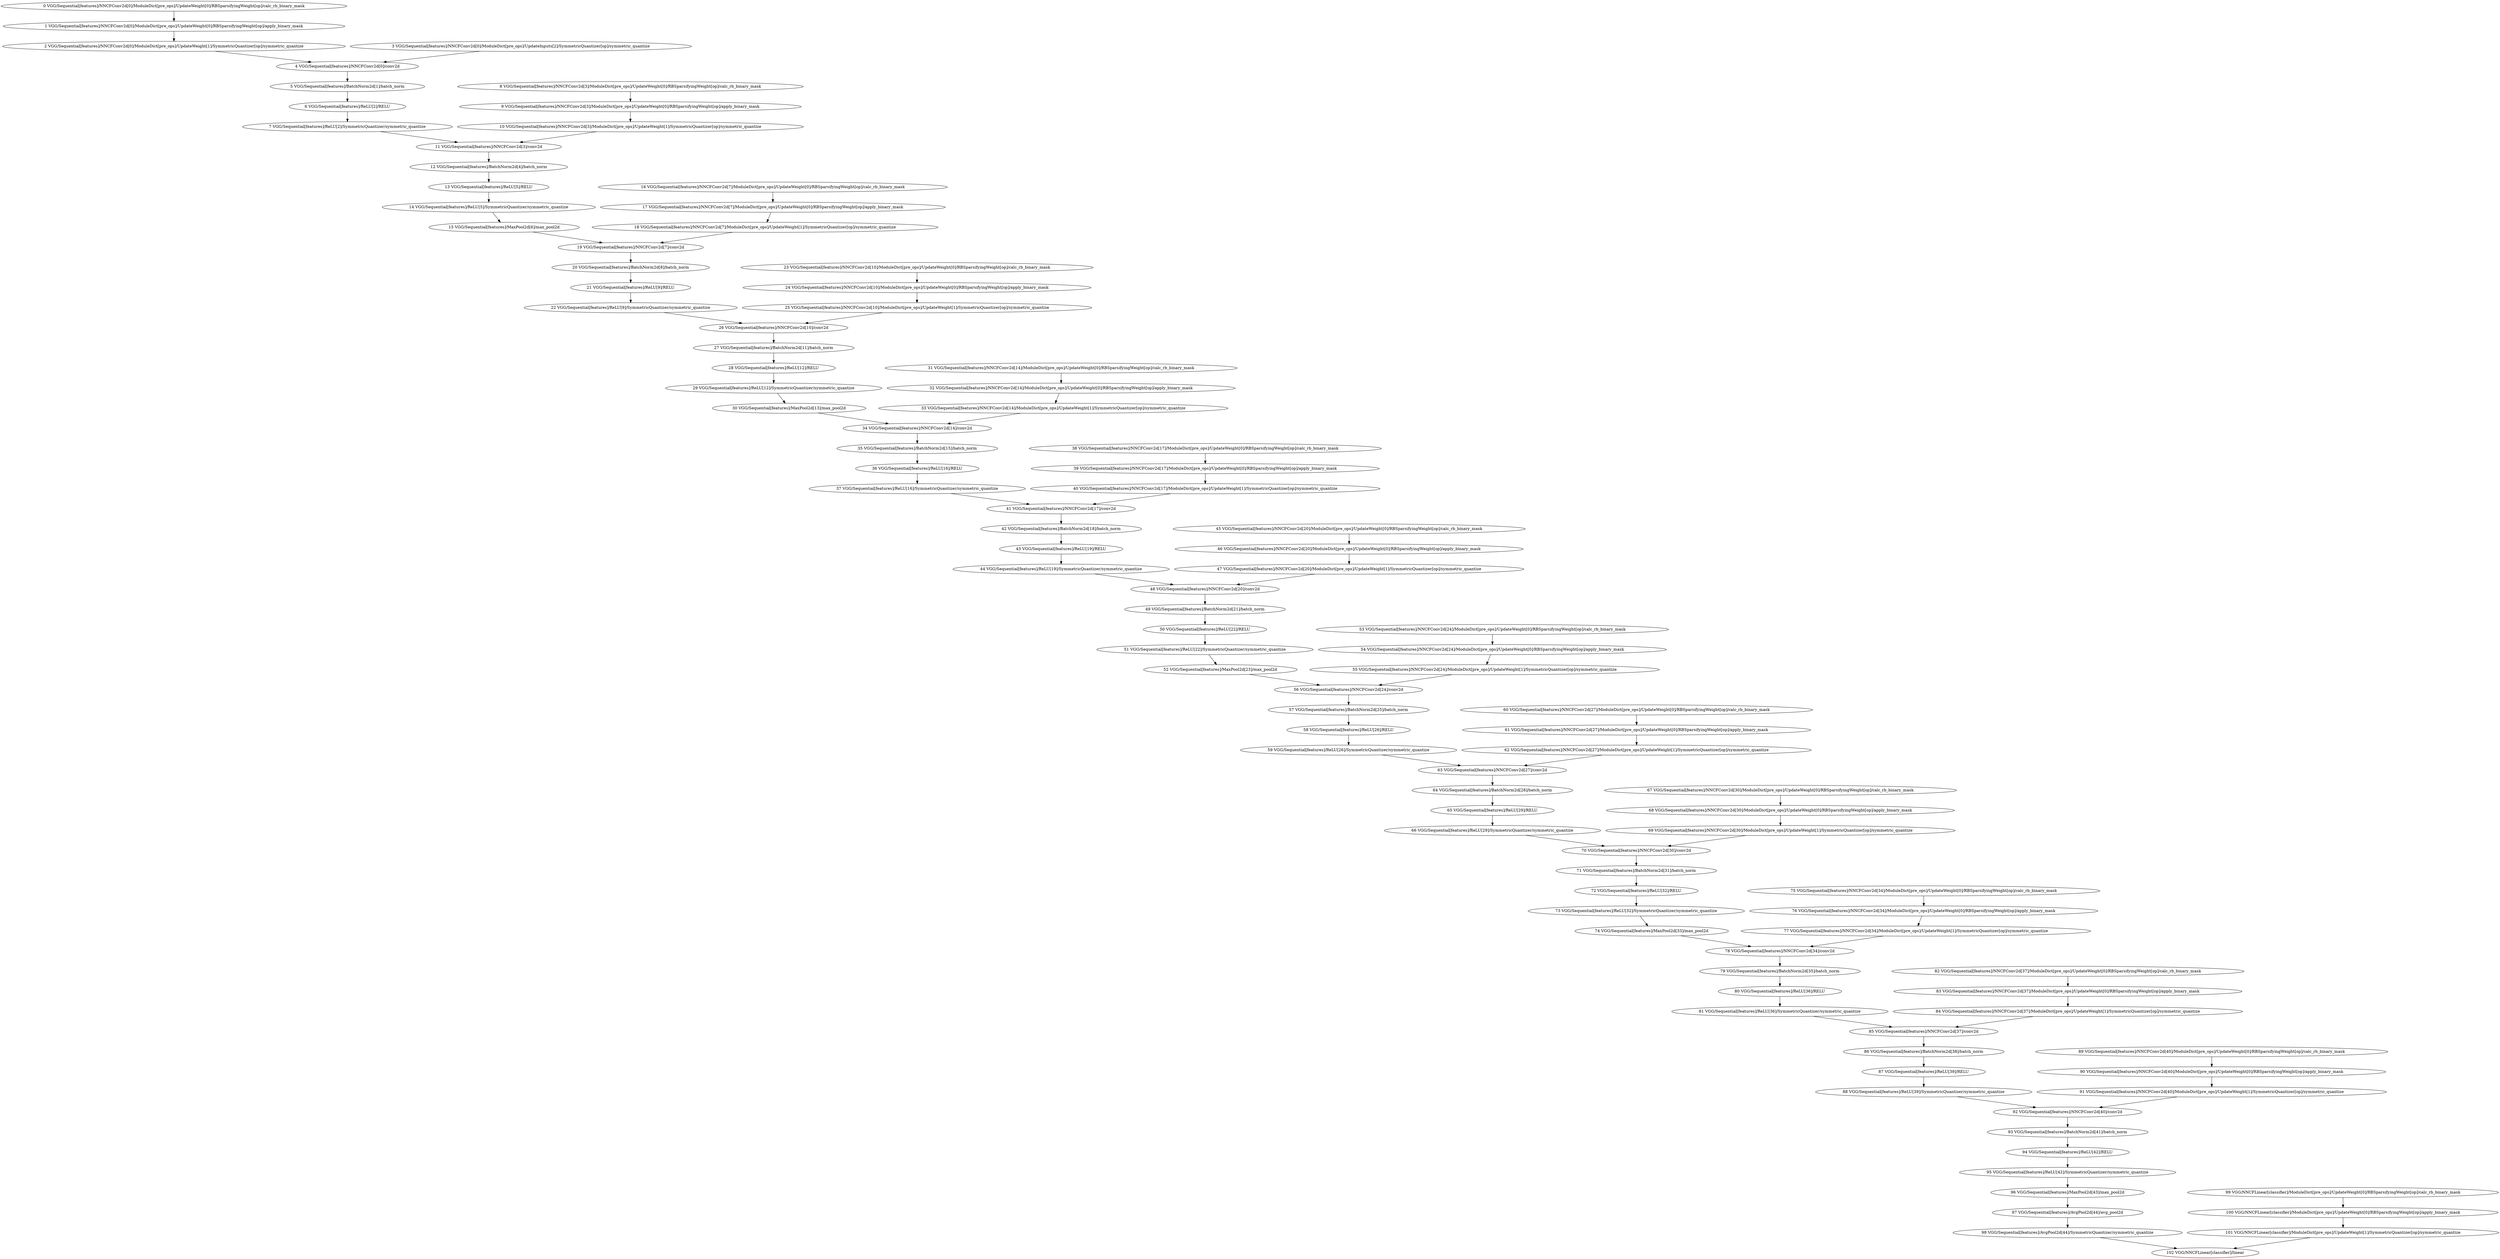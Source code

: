 strict digraph  {
"0 VGG/Sequential[features]/NNCFConv2d[0]/ModuleDict[pre_ops]/UpdateWeight[0]/RBSparsifyingWeight[op]/calc_rb_binary_mask" [id=0, scope="VGG/Sequential[features]/NNCFConv2d[0]/ModuleDict[pre_ops]/UpdateWeight[0]/RBSparsifyingWeight[op]", type=calc_rb_binary_mask];
"1 VGG/Sequential[features]/NNCFConv2d[0]/ModuleDict[pre_ops]/UpdateWeight[0]/RBSparsifyingWeight[op]/apply_binary_mask" [id=1, scope="VGG/Sequential[features]/NNCFConv2d[0]/ModuleDict[pre_ops]/UpdateWeight[0]/RBSparsifyingWeight[op]", type=apply_binary_mask];
"2 VGG/Sequential[features]/NNCFConv2d[0]/ModuleDict[pre_ops]/UpdateWeight[1]/SymmetricQuantizer[op]/symmetric_quantize" [id=2, scope="VGG/Sequential[features]/NNCFConv2d[0]/ModuleDict[pre_ops]/UpdateWeight[1]/SymmetricQuantizer[op]", type=symmetric_quantize];
"3 VGG/Sequential[features]/NNCFConv2d[0]/ModuleDict[pre_ops]/UpdateInputs[2]/SymmetricQuantizer[op]/symmetric_quantize" [id=3, scope="VGG/Sequential[features]/NNCFConv2d[0]/ModuleDict[pre_ops]/UpdateInputs[2]/SymmetricQuantizer[op]", type=symmetric_quantize];
"4 VGG/Sequential[features]/NNCFConv2d[0]/conv2d" [id=4, scope="VGG/Sequential[features]/NNCFConv2d[0]", type=conv2d];
"5 VGG/Sequential[features]/BatchNorm2d[1]/batch_norm" [id=5, scope="VGG/Sequential[features]/BatchNorm2d[1]", type=batch_norm];
"6 VGG/Sequential[features]/ReLU[2]/RELU" [id=6, scope="VGG/Sequential[features]/ReLU[2]", type=RELU];
"7 VGG/Sequential[features]/ReLU[2]/SymmetricQuantizer/symmetric_quantize" [id=7, scope="VGG/Sequential[features]/ReLU[2]/SymmetricQuantizer", type=symmetric_quantize];
"8 VGG/Sequential[features]/NNCFConv2d[3]/ModuleDict[pre_ops]/UpdateWeight[0]/RBSparsifyingWeight[op]/calc_rb_binary_mask" [id=8, scope="VGG/Sequential[features]/NNCFConv2d[3]/ModuleDict[pre_ops]/UpdateWeight[0]/RBSparsifyingWeight[op]", type=calc_rb_binary_mask];
"9 VGG/Sequential[features]/NNCFConv2d[3]/ModuleDict[pre_ops]/UpdateWeight[0]/RBSparsifyingWeight[op]/apply_binary_mask" [id=9, scope="VGG/Sequential[features]/NNCFConv2d[3]/ModuleDict[pre_ops]/UpdateWeight[0]/RBSparsifyingWeight[op]", type=apply_binary_mask];
"10 VGG/Sequential[features]/NNCFConv2d[3]/ModuleDict[pre_ops]/UpdateWeight[1]/SymmetricQuantizer[op]/symmetric_quantize" [id=10, scope="VGG/Sequential[features]/NNCFConv2d[3]/ModuleDict[pre_ops]/UpdateWeight[1]/SymmetricQuantizer[op]", type=symmetric_quantize];
"11 VGG/Sequential[features]/NNCFConv2d[3]/conv2d" [id=11, scope="VGG/Sequential[features]/NNCFConv2d[3]", type=conv2d];
"12 VGG/Sequential[features]/BatchNorm2d[4]/batch_norm" [id=12, scope="VGG/Sequential[features]/BatchNorm2d[4]", type=batch_norm];
"13 VGG/Sequential[features]/ReLU[5]/RELU" [id=13, scope="VGG/Sequential[features]/ReLU[5]", type=RELU];
"14 VGG/Sequential[features]/ReLU[5]/SymmetricQuantizer/symmetric_quantize" [id=14, scope="VGG/Sequential[features]/ReLU[5]/SymmetricQuantizer", type=symmetric_quantize];
"15 VGG/Sequential[features]/MaxPool2d[6]/max_pool2d" [id=15, scope="VGG/Sequential[features]/MaxPool2d[6]", type=max_pool2d];
"16 VGG/Sequential[features]/NNCFConv2d[7]/ModuleDict[pre_ops]/UpdateWeight[0]/RBSparsifyingWeight[op]/calc_rb_binary_mask" [id=16, scope="VGG/Sequential[features]/NNCFConv2d[7]/ModuleDict[pre_ops]/UpdateWeight[0]/RBSparsifyingWeight[op]", type=calc_rb_binary_mask];
"17 VGG/Sequential[features]/NNCFConv2d[7]/ModuleDict[pre_ops]/UpdateWeight[0]/RBSparsifyingWeight[op]/apply_binary_mask" [id=17, scope="VGG/Sequential[features]/NNCFConv2d[7]/ModuleDict[pre_ops]/UpdateWeight[0]/RBSparsifyingWeight[op]", type=apply_binary_mask];
"18 VGG/Sequential[features]/NNCFConv2d[7]/ModuleDict[pre_ops]/UpdateWeight[1]/SymmetricQuantizer[op]/symmetric_quantize" [id=18, scope="VGG/Sequential[features]/NNCFConv2d[7]/ModuleDict[pre_ops]/UpdateWeight[1]/SymmetricQuantizer[op]", type=symmetric_quantize];
"19 VGG/Sequential[features]/NNCFConv2d[7]/conv2d" [id=19, scope="VGG/Sequential[features]/NNCFConv2d[7]", type=conv2d];
"20 VGG/Sequential[features]/BatchNorm2d[8]/batch_norm" [id=20, scope="VGG/Sequential[features]/BatchNorm2d[8]", type=batch_norm];
"21 VGG/Sequential[features]/ReLU[9]/RELU" [id=21, scope="VGG/Sequential[features]/ReLU[9]", type=RELU];
"22 VGG/Sequential[features]/ReLU[9]/SymmetricQuantizer/symmetric_quantize" [id=22, scope="VGG/Sequential[features]/ReLU[9]/SymmetricQuantizer", type=symmetric_quantize];
"23 VGG/Sequential[features]/NNCFConv2d[10]/ModuleDict[pre_ops]/UpdateWeight[0]/RBSparsifyingWeight[op]/calc_rb_binary_mask" [id=23, scope="VGG/Sequential[features]/NNCFConv2d[10]/ModuleDict[pre_ops]/UpdateWeight[0]/RBSparsifyingWeight[op]", type=calc_rb_binary_mask];
"24 VGG/Sequential[features]/NNCFConv2d[10]/ModuleDict[pre_ops]/UpdateWeight[0]/RBSparsifyingWeight[op]/apply_binary_mask" [id=24, scope="VGG/Sequential[features]/NNCFConv2d[10]/ModuleDict[pre_ops]/UpdateWeight[0]/RBSparsifyingWeight[op]", type=apply_binary_mask];
"25 VGG/Sequential[features]/NNCFConv2d[10]/ModuleDict[pre_ops]/UpdateWeight[1]/SymmetricQuantizer[op]/symmetric_quantize" [id=25, scope="VGG/Sequential[features]/NNCFConv2d[10]/ModuleDict[pre_ops]/UpdateWeight[1]/SymmetricQuantizer[op]", type=symmetric_quantize];
"26 VGG/Sequential[features]/NNCFConv2d[10]/conv2d" [id=26, scope="VGG/Sequential[features]/NNCFConv2d[10]", type=conv2d];
"27 VGG/Sequential[features]/BatchNorm2d[11]/batch_norm" [id=27, scope="VGG/Sequential[features]/BatchNorm2d[11]", type=batch_norm];
"28 VGG/Sequential[features]/ReLU[12]/RELU" [id=28, scope="VGG/Sequential[features]/ReLU[12]", type=RELU];
"29 VGG/Sequential[features]/ReLU[12]/SymmetricQuantizer/symmetric_quantize" [id=29, scope="VGG/Sequential[features]/ReLU[12]/SymmetricQuantizer", type=symmetric_quantize];
"30 VGG/Sequential[features]/MaxPool2d[13]/max_pool2d" [id=30, scope="VGG/Sequential[features]/MaxPool2d[13]", type=max_pool2d];
"31 VGG/Sequential[features]/NNCFConv2d[14]/ModuleDict[pre_ops]/UpdateWeight[0]/RBSparsifyingWeight[op]/calc_rb_binary_mask" [id=31, scope="VGG/Sequential[features]/NNCFConv2d[14]/ModuleDict[pre_ops]/UpdateWeight[0]/RBSparsifyingWeight[op]", type=calc_rb_binary_mask];
"32 VGG/Sequential[features]/NNCFConv2d[14]/ModuleDict[pre_ops]/UpdateWeight[0]/RBSparsifyingWeight[op]/apply_binary_mask" [id=32, scope="VGG/Sequential[features]/NNCFConv2d[14]/ModuleDict[pre_ops]/UpdateWeight[0]/RBSparsifyingWeight[op]", type=apply_binary_mask];
"33 VGG/Sequential[features]/NNCFConv2d[14]/ModuleDict[pre_ops]/UpdateWeight[1]/SymmetricQuantizer[op]/symmetric_quantize" [id=33, scope="VGG/Sequential[features]/NNCFConv2d[14]/ModuleDict[pre_ops]/UpdateWeight[1]/SymmetricQuantizer[op]", type=symmetric_quantize];
"34 VGG/Sequential[features]/NNCFConv2d[14]/conv2d" [id=34, scope="VGG/Sequential[features]/NNCFConv2d[14]", type=conv2d];
"35 VGG/Sequential[features]/BatchNorm2d[15]/batch_norm" [id=35, scope="VGG/Sequential[features]/BatchNorm2d[15]", type=batch_norm];
"36 VGG/Sequential[features]/ReLU[16]/RELU" [id=36, scope="VGG/Sequential[features]/ReLU[16]", type=RELU];
"37 VGG/Sequential[features]/ReLU[16]/SymmetricQuantizer/symmetric_quantize" [id=37, scope="VGG/Sequential[features]/ReLU[16]/SymmetricQuantizer", type=symmetric_quantize];
"38 VGG/Sequential[features]/NNCFConv2d[17]/ModuleDict[pre_ops]/UpdateWeight[0]/RBSparsifyingWeight[op]/calc_rb_binary_mask" [id=38, scope="VGG/Sequential[features]/NNCFConv2d[17]/ModuleDict[pre_ops]/UpdateWeight[0]/RBSparsifyingWeight[op]", type=calc_rb_binary_mask];
"39 VGG/Sequential[features]/NNCFConv2d[17]/ModuleDict[pre_ops]/UpdateWeight[0]/RBSparsifyingWeight[op]/apply_binary_mask" [id=39, scope="VGG/Sequential[features]/NNCFConv2d[17]/ModuleDict[pre_ops]/UpdateWeight[0]/RBSparsifyingWeight[op]", type=apply_binary_mask];
"40 VGG/Sequential[features]/NNCFConv2d[17]/ModuleDict[pre_ops]/UpdateWeight[1]/SymmetricQuantizer[op]/symmetric_quantize" [id=40, scope="VGG/Sequential[features]/NNCFConv2d[17]/ModuleDict[pre_ops]/UpdateWeight[1]/SymmetricQuantizer[op]", type=symmetric_quantize];
"41 VGG/Sequential[features]/NNCFConv2d[17]/conv2d" [id=41, scope="VGG/Sequential[features]/NNCFConv2d[17]", type=conv2d];
"42 VGG/Sequential[features]/BatchNorm2d[18]/batch_norm" [id=42, scope="VGG/Sequential[features]/BatchNorm2d[18]", type=batch_norm];
"43 VGG/Sequential[features]/ReLU[19]/RELU" [id=43, scope="VGG/Sequential[features]/ReLU[19]", type=RELU];
"44 VGG/Sequential[features]/ReLU[19]/SymmetricQuantizer/symmetric_quantize" [id=44, scope="VGG/Sequential[features]/ReLU[19]/SymmetricQuantizer", type=symmetric_quantize];
"45 VGG/Sequential[features]/NNCFConv2d[20]/ModuleDict[pre_ops]/UpdateWeight[0]/RBSparsifyingWeight[op]/calc_rb_binary_mask" [id=45, scope="VGG/Sequential[features]/NNCFConv2d[20]/ModuleDict[pre_ops]/UpdateWeight[0]/RBSparsifyingWeight[op]", type=calc_rb_binary_mask];
"46 VGG/Sequential[features]/NNCFConv2d[20]/ModuleDict[pre_ops]/UpdateWeight[0]/RBSparsifyingWeight[op]/apply_binary_mask" [id=46, scope="VGG/Sequential[features]/NNCFConv2d[20]/ModuleDict[pre_ops]/UpdateWeight[0]/RBSparsifyingWeight[op]", type=apply_binary_mask];
"47 VGG/Sequential[features]/NNCFConv2d[20]/ModuleDict[pre_ops]/UpdateWeight[1]/SymmetricQuantizer[op]/symmetric_quantize" [id=47, scope="VGG/Sequential[features]/NNCFConv2d[20]/ModuleDict[pre_ops]/UpdateWeight[1]/SymmetricQuantizer[op]", type=symmetric_quantize];
"48 VGG/Sequential[features]/NNCFConv2d[20]/conv2d" [id=48, scope="VGG/Sequential[features]/NNCFConv2d[20]", type=conv2d];
"49 VGG/Sequential[features]/BatchNorm2d[21]/batch_norm" [id=49, scope="VGG/Sequential[features]/BatchNorm2d[21]", type=batch_norm];
"50 VGG/Sequential[features]/ReLU[22]/RELU" [id=50, scope="VGG/Sequential[features]/ReLU[22]", type=RELU];
"51 VGG/Sequential[features]/ReLU[22]/SymmetricQuantizer/symmetric_quantize" [id=51, scope="VGG/Sequential[features]/ReLU[22]/SymmetricQuantizer", type=symmetric_quantize];
"52 VGG/Sequential[features]/MaxPool2d[23]/max_pool2d" [id=52, scope="VGG/Sequential[features]/MaxPool2d[23]", type=max_pool2d];
"53 VGG/Sequential[features]/NNCFConv2d[24]/ModuleDict[pre_ops]/UpdateWeight[0]/RBSparsifyingWeight[op]/calc_rb_binary_mask" [id=53, scope="VGG/Sequential[features]/NNCFConv2d[24]/ModuleDict[pre_ops]/UpdateWeight[0]/RBSparsifyingWeight[op]", type=calc_rb_binary_mask];
"54 VGG/Sequential[features]/NNCFConv2d[24]/ModuleDict[pre_ops]/UpdateWeight[0]/RBSparsifyingWeight[op]/apply_binary_mask" [id=54, scope="VGG/Sequential[features]/NNCFConv2d[24]/ModuleDict[pre_ops]/UpdateWeight[0]/RBSparsifyingWeight[op]", type=apply_binary_mask];
"55 VGG/Sequential[features]/NNCFConv2d[24]/ModuleDict[pre_ops]/UpdateWeight[1]/SymmetricQuantizer[op]/symmetric_quantize" [id=55, scope="VGG/Sequential[features]/NNCFConv2d[24]/ModuleDict[pre_ops]/UpdateWeight[1]/SymmetricQuantizer[op]", type=symmetric_quantize];
"56 VGG/Sequential[features]/NNCFConv2d[24]/conv2d" [id=56, scope="VGG/Sequential[features]/NNCFConv2d[24]", type=conv2d];
"57 VGG/Sequential[features]/BatchNorm2d[25]/batch_norm" [id=57, scope="VGG/Sequential[features]/BatchNorm2d[25]", type=batch_norm];
"58 VGG/Sequential[features]/ReLU[26]/RELU" [id=58, scope="VGG/Sequential[features]/ReLU[26]", type=RELU];
"59 VGG/Sequential[features]/ReLU[26]/SymmetricQuantizer/symmetric_quantize" [id=59, scope="VGG/Sequential[features]/ReLU[26]/SymmetricQuantizer", type=symmetric_quantize];
"60 VGG/Sequential[features]/NNCFConv2d[27]/ModuleDict[pre_ops]/UpdateWeight[0]/RBSparsifyingWeight[op]/calc_rb_binary_mask" [id=60, scope="VGG/Sequential[features]/NNCFConv2d[27]/ModuleDict[pre_ops]/UpdateWeight[0]/RBSparsifyingWeight[op]", type=calc_rb_binary_mask];
"61 VGG/Sequential[features]/NNCFConv2d[27]/ModuleDict[pre_ops]/UpdateWeight[0]/RBSparsifyingWeight[op]/apply_binary_mask" [id=61, scope="VGG/Sequential[features]/NNCFConv2d[27]/ModuleDict[pre_ops]/UpdateWeight[0]/RBSparsifyingWeight[op]", type=apply_binary_mask];
"62 VGG/Sequential[features]/NNCFConv2d[27]/ModuleDict[pre_ops]/UpdateWeight[1]/SymmetricQuantizer[op]/symmetric_quantize" [id=62, scope="VGG/Sequential[features]/NNCFConv2d[27]/ModuleDict[pre_ops]/UpdateWeight[1]/SymmetricQuantizer[op]", type=symmetric_quantize];
"63 VGG/Sequential[features]/NNCFConv2d[27]/conv2d" [id=63, scope="VGG/Sequential[features]/NNCFConv2d[27]", type=conv2d];
"64 VGG/Sequential[features]/BatchNorm2d[28]/batch_norm" [id=64, scope="VGG/Sequential[features]/BatchNorm2d[28]", type=batch_norm];
"65 VGG/Sequential[features]/ReLU[29]/RELU" [id=65, scope="VGG/Sequential[features]/ReLU[29]", type=RELU];
"66 VGG/Sequential[features]/ReLU[29]/SymmetricQuantizer/symmetric_quantize" [id=66, scope="VGG/Sequential[features]/ReLU[29]/SymmetricQuantizer", type=symmetric_quantize];
"67 VGG/Sequential[features]/NNCFConv2d[30]/ModuleDict[pre_ops]/UpdateWeight[0]/RBSparsifyingWeight[op]/calc_rb_binary_mask" [id=67, scope="VGG/Sequential[features]/NNCFConv2d[30]/ModuleDict[pre_ops]/UpdateWeight[0]/RBSparsifyingWeight[op]", type=calc_rb_binary_mask];
"68 VGG/Sequential[features]/NNCFConv2d[30]/ModuleDict[pre_ops]/UpdateWeight[0]/RBSparsifyingWeight[op]/apply_binary_mask" [id=68, scope="VGG/Sequential[features]/NNCFConv2d[30]/ModuleDict[pre_ops]/UpdateWeight[0]/RBSparsifyingWeight[op]", type=apply_binary_mask];
"69 VGG/Sequential[features]/NNCFConv2d[30]/ModuleDict[pre_ops]/UpdateWeight[1]/SymmetricQuantizer[op]/symmetric_quantize" [id=69, scope="VGG/Sequential[features]/NNCFConv2d[30]/ModuleDict[pre_ops]/UpdateWeight[1]/SymmetricQuantizer[op]", type=symmetric_quantize];
"70 VGG/Sequential[features]/NNCFConv2d[30]/conv2d" [id=70, scope="VGG/Sequential[features]/NNCFConv2d[30]", type=conv2d];
"71 VGG/Sequential[features]/BatchNorm2d[31]/batch_norm" [id=71, scope="VGG/Sequential[features]/BatchNorm2d[31]", type=batch_norm];
"72 VGG/Sequential[features]/ReLU[32]/RELU" [id=72, scope="VGG/Sequential[features]/ReLU[32]", type=RELU];
"73 VGG/Sequential[features]/ReLU[32]/SymmetricQuantizer/symmetric_quantize" [id=73, scope="VGG/Sequential[features]/ReLU[32]/SymmetricQuantizer", type=symmetric_quantize];
"74 VGG/Sequential[features]/MaxPool2d[33]/max_pool2d" [id=74, scope="VGG/Sequential[features]/MaxPool2d[33]", type=max_pool2d];
"75 VGG/Sequential[features]/NNCFConv2d[34]/ModuleDict[pre_ops]/UpdateWeight[0]/RBSparsifyingWeight[op]/calc_rb_binary_mask" [id=75, scope="VGG/Sequential[features]/NNCFConv2d[34]/ModuleDict[pre_ops]/UpdateWeight[0]/RBSparsifyingWeight[op]", type=calc_rb_binary_mask];
"76 VGG/Sequential[features]/NNCFConv2d[34]/ModuleDict[pre_ops]/UpdateWeight[0]/RBSparsifyingWeight[op]/apply_binary_mask" [id=76, scope="VGG/Sequential[features]/NNCFConv2d[34]/ModuleDict[pre_ops]/UpdateWeight[0]/RBSparsifyingWeight[op]", type=apply_binary_mask];
"77 VGG/Sequential[features]/NNCFConv2d[34]/ModuleDict[pre_ops]/UpdateWeight[1]/SymmetricQuantizer[op]/symmetric_quantize" [id=77, scope="VGG/Sequential[features]/NNCFConv2d[34]/ModuleDict[pre_ops]/UpdateWeight[1]/SymmetricQuantizer[op]", type=symmetric_quantize];
"78 VGG/Sequential[features]/NNCFConv2d[34]/conv2d" [id=78, scope="VGG/Sequential[features]/NNCFConv2d[34]", type=conv2d];
"79 VGG/Sequential[features]/BatchNorm2d[35]/batch_norm" [id=79, scope="VGG/Sequential[features]/BatchNorm2d[35]", type=batch_norm];
"80 VGG/Sequential[features]/ReLU[36]/RELU" [id=80, scope="VGG/Sequential[features]/ReLU[36]", type=RELU];
"81 VGG/Sequential[features]/ReLU[36]/SymmetricQuantizer/symmetric_quantize" [id=81, scope="VGG/Sequential[features]/ReLU[36]/SymmetricQuantizer", type=symmetric_quantize];
"82 VGG/Sequential[features]/NNCFConv2d[37]/ModuleDict[pre_ops]/UpdateWeight[0]/RBSparsifyingWeight[op]/calc_rb_binary_mask" [id=82, scope="VGG/Sequential[features]/NNCFConv2d[37]/ModuleDict[pre_ops]/UpdateWeight[0]/RBSparsifyingWeight[op]", type=calc_rb_binary_mask];
"83 VGG/Sequential[features]/NNCFConv2d[37]/ModuleDict[pre_ops]/UpdateWeight[0]/RBSparsifyingWeight[op]/apply_binary_mask" [id=83, scope="VGG/Sequential[features]/NNCFConv2d[37]/ModuleDict[pre_ops]/UpdateWeight[0]/RBSparsifyingWeight[op]", type=apply_binary_mask];
"84 VGG/Sequential[features]/NNCFConv2d[37]/ModuleDict[pre_ops]/UpdateWeight[1]/SymmetricQuantizer[op]/symmetric_quantize" [id=84, scope="VGG/Sequential[features]/NNCFConv2d[37]/ModuleDict[pre_ops]/UpdateWeight[1]/SymmetricQuantizer[op]", type=symmetric_quantize];
"85 VGG/Sequential[features]/NNCFConv2d[37]/conv2d" [id=85, scope="VGG/Sequential[features]/NNCFConv2d[37]", type=conv2d];
"86 VGG/Sequential[features]/BatchNorm2d[38]/batch_norm" [id=86, scope="VGG/Sequential[features]/BatchNorm2d[38]", type=batch_norm];
"87 VGG/Sequential[features]/ReLU[39]/RELU" [id=87, scope="VGG/Sequential[features]/ReLU[39]", type=RELU];
"88 VGG/Sequential[features]/ReLU[39]/SymmetricQuantizer/symmetric_quantize" [id=88, scope="VGG/Sequential[features]/ReLU[39]/SymmetricQuantizer", type=symmetric_quantize];
"89 VGG/Sequential[features]/NNCFConv2d[40]/ModuleDict[pre_ops]/UpdateWeight[0]/RBSparsifyingWeight[op]/calc_rb_binary_mask" [id=89, scope="VGG/Sequential[features]/NNCFConv2d[40]/ModuleDict[pre_ops]/UpdateWeight[0]/RBSparsifyingWeight[op]", type=calc_rb_binary_mask];
"90 VGG/Sequential[features]/NNCFConv2d[40]/ModuleDict[pre_ops]/UpdateWeight[0]/RBSparsifyingWeight[op]/apply_binary_mask" [id=90, scope="VGG/Sequential[features]/NNCFConv2d[40]/ModuleDict[pre_ops]/UpdateWeight[0]/RBSparsifyingWeight[op]", type=apply_binary_mask];
"91 VGG/Sequential[features]/NNCFConv2d[40]/ModuleDict[pre_ops]/UpdateWeight[1]/SymmetricQuantizer[op]/symmetric_quantize" [id=91, scope="VGG/Sequential[features]/NNCFConv2d[40]/ModuleDict[pre_ops]/UpdateWeight[1]/SymmetricQuantizer[op]", type=symmetric_quantize];
"92 VGG/Sequential[features]/NNCFConv2d[40]/conv2d" [id=92, scope="VGG/Sequential[features]/NNCFConv2d[40]", type=conv2d];
"93 VGG/Sequential[features]/BatchNorm2d[41]/batch_norm" [id=93, scope="VGG/Sequential[features]/BatchNorm2d[41]", type=batch_norm];
"94 VGG/Sequential[features]/ReLU[42]/RELU" [id=94, scope="VGG/Sequential[features]/ReLU[42]", type=RELU];
"95 VGG/Sequential[features]/ReLU[42]/SymmetricQuantizer/symmetric_quantize" [id=95, scope="VGG/Sequential[features]/ReLU[42]/SymmetricQuantizer", type=symmetric_quantize];
"96 VGG/Sequential[features]/MaxPool2d[43]/max_pool2d" [id=96, scope="VGG/Sequential[features]/MaxPool2d[43]", type=max_pool2d];
"97 VGG/Sequential[features]/AvgPool2d[44]/avg_pool2d" [id=97, scope="VGG/Sequential[features]/AvgPool2d[44]", type=avg_pool2d];
"98 VGG/Sequential[features]/AvgPool2d[44]/SymmetricQuantizer/symmetric_quantize" [id=98, scope="VGG/Sequential[features]/AvgPool2d[44]/SymmetricQuantizer", type=symmetric_quantize];
"99 VGG/NNCFLinear[classifier]/ModuleDict[pre_ops]/UpdateWeight[0]/RBSparsifyingWeight[op]/calc_rb_binary_mask" [id=99, scope="VGG/NNCFLinear[classifier]/ModuleDict[pre_ops]/UpdateWeight[0]/RBSparsifyingWeight[op]", type=calc_rb_binary_mask];
"100 VGG/NNCFLinear[classifier]/ModuleDict[pre_ops]/UpdateWeight[0]/RBSparsifyingWeight[op]/apply_binary_mask" [id=100, scope="VGG/NNCFLinear[classifier]/ModuleDict[pre_ops]/UpdateWeight[0]/RBSparsifyingWeight[op]", type=apply_binary_mask];
"101 VGG/NNCFLinear[classifier]/ModuleDict[pre_ops]/UpdateWeight[1]/SymmetricQuantizer[op]/symmetric_quantize" [id=101, scope="VGG/NNCFLinear[classifier]/ModuleDict[pre_ops]/UpdateWeight[1]/SymmetricQuantizer[op]", type=symmetric_quantize];
"102 VGG/NNCFLinear[classifier]/linear" [id=102, scope="VGG/NNCFLinear[classifier]", type=linear];
"0 VGG/Sequential[features]/NNCFConv2d[0]/ModuleDict[pre_ops]/UpdateWeight[0]/RBSparsifyingWeight[op]/calc_rb_binary_mask" -> "1 VGG/Sequential[features]/NNCFConv2d[0]/ModuleDict[pre_ops]/UpdateWeight[0]/RBSparsifyingWeight[op]/apply_binary_mask";
"1 VGG/Sequential[features]/NNCFConv2d[0]/ModuleDict[pre_ops]/UpdateWeight[0]/RBSparsifyingWeight[op]/apply_binary_mask" -> "2 VGG/Sequential[features]/NNCFConv2d[0]/ModuleDict[pre_ops]/UpdateWeight[1]/SymmetricQuantizer[op]/symmetric_quantize";
"2 VGG/Sequential[features]/NNCFConv2d[0]/ModuleDict[pre_ops]/UpdateWeight[1]/SymmetricQuantizer[op]/symmetric_quantize" -> "4 VGG/Sequential[features]/NNCFConv2d[0]/conv2d";
"3 VGG/Sequential[features]/NNCFConv2d[0]/ModuleDict[pre_ops]/UpdateInputs[2]/SymmetricQuantizer[op]/symmetric_quantize" -> "4 VGG/Sequential[features]/NNCFConv2d[0]/conv2d";
"4 VGG/Sequential[features]/NNCFConv2d[0]/conv2d" -> "5 VGG/Sequential[features]/BatchNorm2d[1]/batch_norm";
"5 VGG/Sequential[features]/BatchNorm2d[1]/batch_norm" -> "6 VGG/Sequential[features]/ReLU[2]/RELU";
"6 VGG/Sequential[features]/ReLU[2]/RELU" -> "7 VGG/Sequential[features]/ReLU[2]/SymmetricQuantizer/symmetric_quantize";
"8 VGG/Sequential[features]/NNCFConv2d[3]/ModuleDict[pre_ops]/UpdateWeight[0]/RBSparsifyingWeight[op]/calc_rb_binary_mask" -> "9 VGG/Sequential[features]/NNCFConv2d[3]/ModuleDict[pre_ops]/UpdateWeight[0]/RBSparsifyingWeight[op]/apply_binary_mask";
"7 VGG/Sequential[features]/ReLU[2]/SymmetricQuantizer/symmetric_quantize" -> "11 VGG/Sequential[features]/NNCFConv2d[3]/conv2d";
"9 VGG/Sequential[features]/NNCFConv2d[3]/ModuleDict[pre_ops]/UpdateWeight[0]/RBSparsifyingWeight[op]/apply_binary_mask" -> "10 VGG/Sequential[features]/NNCFConv2d[3]/ModuleDict[pre_ops]/UpdateWeight[1]/SymmetricQuantizer[op]/symmetric_quantize";
"10 VGG/Sequential[features]/NNCFConv2d[3]/ModuleDict[pre_ops]/UpdateWeight[1]/SymmetricQuantizer[op]/symmetric_quantize" -> "11 VGG/Sequential[features]/NNCFConv2d[3]/conv2d";
"11 VGG/Sequential[features]/NNCFConv2d[3]/conv2d" -> "12 VGG/Sequential[features]/BatchNorm2d[4]/batch_norm";
"12 VGG/Sequential[features]/BatchNorm2d[4]/batch_norm" -> "13 VGG/Sequential[features]/ReLU[5]/RELU";
"13 VGG/Sequential[features]/ReLU[5]/RELU" -> "14 VGG/Sequential[features]/ReLU[5]/SymmetricQuantizer/symmetric_quantize";
"14 VGG/Sequential[features]/ReLU[5]/SymmetricQuantizer/symmetric_quantize" -> "15 VGG/Sequential[features]/MaxPool2d[6]/max_pool2d";
"15 VGG/Sequential[features]/MaxPool2d[6]/max_pool2d" -> "19 VGG/Sequential[features]/NNCFConv2d[7]/conv2d";
"16 VGG/Sequential[features]/NNCFConv2d[7]/ModuleDict[pre_ops]/UpdateWeight[0]/RBSparsifyingWeight[op]/calc_rb_binary_mask" -> "17 VGG/Sequential[features]/NNCFConv2d[7]/ModuleDict[pre_ops]/UpdateWeight[0]/RBSparsifyingWeight[op]/apply_binary_mask";
"17 VGG/Sequential[features]/NNCFConv2d[7]/ModuleDict[pre_ops]/UpdateWeight[0]/RBSparsifyingWeight[op]/apply_binary_mask" -> "18 VGG/Sequential[features]/NNCFConv2d[7]/ModuleDict[pre_ops]/UpdateWeight[1]/SymmetricQuantizer[op]/symmetric_quantize";
"18 VGG/Sequential[features]/NNCFConv2d[7]/ModuleDict[pre_ops]/UpdateWeight[1]/SymmetricQuantizer[op]/symmetric_quantize" -> "19 VGG/Sequential[features]/NNCFConv2d[7]/conv2d";
"19 VGG/Sequential[features]/NNCFConv2d[7]/conv2d" -> "20 VGG/Sequential[features]/BatchNorm2d[8]/batch_norm";
"20 VGG/Sequential[features]/BatchNorm2d[8]/batch_norm" -> "21 VGG/Sequential[features]/ReLU[9]/RELU";
"21 VGG/Sequential[features]/ReLU[9]/RELU" -> "22 VGG/Sequential[features]/ReLU[9]/SymmetricQuantizer/symmetric_quantize";
"22 VGG/Sequential[features]/ReLU[9]/SymmetricQuantizer/symmetric_quantize" -> "26 VGG/Sequential[features]/NNCFConv2d[10]/conv2d";
"23 VGG/Sequential[features]/NNCFConv2d[10]/ModuleDict[pre_ops]/UpdateWeight[0]/RBSparsifyingWeight[op]/calc_rb_binary_mask" -> "24 VGG/Sequential[features]/NNCFConv2d[10]/ModuleDict[pre_ops]/UpdateWeight[0]/RBSparsifyingWeight[op]/apply_binary_mask";
"24 VGG/Sequential[features]/NNCFConv2d[10]/ModuleDict[pre_ops]/UpdateWeight[0]/RBSparsifyingWeight[op]/apply_binary_mask" -> "25 VGG/Sequential[features]/NNCFConv2d[10]/ModuleDict[pre_ops]/UpdateWeight[1]/SymmetricQuantizer[op]/symmetric_quantize";
"25 VGG/Sequential[features]/NNCFConv2d[10]/ModuleDict[pre_ops]/UpdateWeight[1]/SymmetricQuantizer[op]/symmetric_quantize" -> "26 VGG/Sequential[features]/NNCFConv2d[10]/conv2d";
"26 VGG/Sequential[features]/NNCFConv2d[10]/conv2d" -> "27 VGG/Sequential[features]/BatchNorm2d[11]/batch_norm";
"27 VGG/Sequential[features]/BatchNorm2d[11]/batch_norm" -> "28 VGG/Sequential[features]/ReLU[12]/RELU";
"28 VGG/Sequential[features]/ReLU[12]/RELU" -> "29 VGG/Sequential[features]/ReLU[12]/SymmetricQuantizer/symmetric_quantize";
"29 VGG/Sequential[features]/ReLU[12]/SymmetricQuantizer/symmetric_quantize" -> "30 VGG/Sequential[features]/MaxPool2d[13]/max_pool2d";
"30 VGG/Sequential[features]/MaxPool2d[13]/max_pool2d" -> "34 VGG/Sequential[features]/NNCFConv2d[14]/conv2d";
"31 VGG/Sequential[features]/NNCFConv2d[14]/ModuleDict[pre_ops]/UpdateWeight[0]/RBSparsifyingWeight[op]/calc_rb_binary_mask" -> "32 VGG/Sequential[features]/NNCFConv2d[14]/ModuleDict[pre_ops]/UpdateWeight[0]/RBSparsifyingWeight[op]/apply_binary_mask";
"32 VGG/Sequential[features]/NNCFConv2d[14]/ModuleDict[pre_ops]/UpdateWeight[0]/RBSparsifyingWeight[op]/apply_binary_mask" -> "33 VGG/Sequential[features]/NNCFConv2d[14]/ModuleDict[pre_ops]/UpdateWeight[1]/SymmetricQuantizer[op]/symmetric_quantize";
"33 VGG/Sequential[features]/NNCFConv2d[14]/ModuleDict[pre_ops]/UpdateWeight[1]/SymmetricQuantizer[op]/symmetric_quantize" -> "34 VGG/Sequential[features]/NNCFConv2d[14]/conv2d";
"34 VGG/Sequential[features]/NNCFConv2d[14]/conv2d" -> "35 VGG/Sequential[features]/BatchNorm2d[15]/batch_norm";
"35 VGG/Sequential[features]/BatchNorm2d[15]/batch_norm" -> "36 VGG/Sequential[features]/ReLU[16]/RELU";
"36 VGG/Sequential[features]/ReLU[16]/RELU" -> "37 VGG/Sequential[features]/ReLU[16]/SymmetricQuantizer/symmetric_quantize";
"37 VGG/Sequential[features]/ReLU[16]/SymmetricQuantizer/symmetric_quantize" -> "41 VGG/Sequential[features]/NNCFConv2d[17]/conv2d";
"38 VGG/Sequential[features]/NNCFConv2d[17]/ModuleDict[pre_ops]/UpdateWeight[0]/RBSparsifyingWeight[op]/calc_rb_binary_mask" -> "39 VGG/Sequential[features]/NNCFConv2d[17]/ModuleDict[pre_ops]/UpdateWeight[0]/RBSparsifyingWeight[op]/apply_binary_mask";
"39 VGG/Sequential[features]/NNCFConv2d[17]/ModuleDict[pre_ops]/UpdateWeight[0]/RBSparsifyingWeight[op]/apply_binary_mask" -> "40 VGG/Sequential[features]/NNCFConv2d[17]/ModuleDict[pre_ops]/UpdateWeight[1]/SymmetricQuantizer[op]/symmetric_quantize";
"40 VGG/Sequential[features]/NNCFConv2d[17]/ModuleDict[pre_ops]/UpdateWeight[1]/SymmetricQuantizer[op]/symmetric_quantize" -> "41 VGG/Sequential[features]/NNCFConv2d[17]/conv2d";
"41 VGG/Sequential[features]/NNCFConv2d[17]/conv2d" -> "42 VGG/Sequential[features]/BatchNorm2d[18]/batch_norm";
"42 VGG/Sequential[features]/BatchNorm2d[18]/batch_norm" -> "43 VGG/Sequential[features]/ReLU[19]/RELU";
"43 VGG/Sequential[features]/ReLU[19]/RELU" -> "44 VGG/Sequential[features]/ReLU[19]/SymmetricQuantizer/symmetric_quantize";
"44 VGG/Sequential[features]/ReLU[19]/SymmetricQuantizer/symmetric_quantize" -> "48 VGG/Sequential[features]/NNCFConv2d[20]/conv2d";
"45 VGG/Sequential[features]/NNCFConv2d[20]/ModuleDict[pre_ops]/UpdateWeight[0]/RBSparsifyingWeight[op]/calc_rb_binary_mask" -> "46 VGG/Sequential[features]/NNCFConv2d[20]/ModuleDict[pre_ops]/UpdateWeight[0]/RBSparsifyingWeight[op]/apply_binary_mask";
"46 VGG/Sequential[features]/NNCFConv2d[20]/ModuleDict[pre_ops]/UpdateWeight[0]/RBSparsifyingWeight[op]/apply_binary_mask" -> "47 VGG/Sequential[features]/NNCFConv2d[20]/ModuleDict[pre_ops]/UpdateWeight[1]/SymmetricQuantizer[op]/symmetric_quantize";
"47 VGG/Sequential[features]/NNCFConv2d[20]/ModuleDict[pre_ops]/UpdateWeight[1]/SymmetricQuantizer[op]/symmetric_quantize" -> "48 VGG/Sequential[features]/NNCFConv2d[20]/conv2d";
"48 VGG/Sequential[features]/NNCFConv2d[20]/conv2d" -> "49 VGG/Sequential[features]/BatchNorm2d[21]/batch_norm";
"49 VGG/Sequential[features]/BatchNorm2d[21]/batch_norm" -> "50 VGG/Sequential[features]/ReLU[22]/RELU";
"50 VGG/Sequential[features]/ReLU[22]/RELU" -> "51 VGG/Sequential[features]/ReLU[22]/SymmetricQuantizer/symmetric_quantize";
"51 VGG/Sequential[features]/ReLU[22]/SymmetricQuantizer/symmetric_quantize" -> "52 VGG/Sequential[features]/MaxPool2d[23]/max_pool2d";
"52 VGG/Sequential[features]/MaxPool2d[23]/max_pool2d" -> "56 VGG/Sequential[features]/NNCFConv2d[24]/conv2d";
"53 VGG/Sequential[features]/NNCFConv2d[24]/ModuleDict[pre_ops]/UpdateWeight[0]/RBSparsifyingWeight[op]/calc_rb_binary_mask" -> "54 VGG/Sequential[features]/NNCFConv2d[24]/ModuleDict[pre_ops]/UpdateWeight[0]/RBSparsifyingWeight[op]/apply_binary_mask";
"54 VGG/Sequential[features]/NNCFConv2d[24]/ModuleDict[pre_ops]/UpdateWeight[0]/RBSparsifyingWeight[op]/apply_binary_mask" -> "55 VGG/Sequential[features]/NNCFConv2d[24]/ModuleDict[pre_ops]/UpdateWeight[1]/SymmetricQuantizer[op]/symmetric_quantize";
"55 VGG/Sequential[features]/NNCFConv2d[24]/ModuleDict[pre_ops]/UpdateWeight[1]/SymmetricQuantizer[op]/symmetric_quantize" -> "56 VGG/Sequential[features]/NNCFConv2d[24]/conv2d";
"56 VGG/Sequential[features]/NNCFConv2d[24]/conv2d" -> "57 VGG/Sequential[features]/BatchNorm2d[25]/batch_norm";
"57 VGG/Sequential[features]/BatchNorm2d[25]/batch_norm" -> "58 VGG/Sequential[features]/ReLU[26]/RELU";
"58 VGG/Sequential[features]/ReLU[26]/RELU" -> "59 VGG/Sequential[features]/ReLU[26]/SymmetricQuantizer/symmetric_quantize";
"59 VGG/Sequential[features]/ReLU[26]/SymmetricQuantizer/symmetric_quantize" -> "63 VGG/Sequential[features]/NNCFConv2d[27]/conv2d";
"60 VGG/Sequential[features]/NNCFConv2d[27]/ModuleDict[pre_ops]/UpdateWeight[0]/RBSparsifyingWeight[op]/calc_rb_binary_mask" -> "61 VGG/Sequential[features]/NNCFConv2d[27]/ModuleDict[pre_ops]/UpdateWeight[0]/RBSparsifyingWeight[op]/apply_binary_mask";
"61 VGG/Sequential[features]/NNCFConv2d[27]/ModuleDict[pre_ops]/UpdateWeight[0]/RBSparsifyingWeight[op]/apply_binary_mask" -> "62 VGG/Sequential[features]/NNCFConv2d[27]/ModuleDict[pre_ops]/UpdateWeight[1]/SymmetricQuantizer[op]/symmetric_quantize";
"62 VGG/Sequential[features]/NNCFConv2d[27]/ModuleDict[pre_ops]/UpdateWeight[1]/SymmetricQuantizer[op]/symmetric_quantize" -> "63 VGG/Sequential[features]/NNCFConv2d[27]/conv2d";
"63 VGG/Sequential[features]/NNCFConv2d[27]/conv2d" -> "64 VGG/Sequential[features]/BatchNorm2d[28]/batch_norm";
"64 VGG/Sequential[features]/BatchNorm2d[28]/batch_norm" -> "65 VGG/Sequential[features]/ReLU[29]/RELU";
"65 VGG/Sequential[features]/ReLU[29]/RELU" -> "66 VGG/Sequential[features]/ReLU[29]/SymmetricQuantizer/symmetric_quantize";
"66 VGG/Sequential[features]/ReLU[29]/SymmetricQuantizer/symmetric_quantize" -> "70 VGG/Sequential[features]/NNCFConv2d[30]/conv2d";
"67 VGG/Sequential[features]/NNCFConv2d[30]/ModuleDict[pre_ops]/UpdateWeight[0]/RBSparsifyingWeight[op]/calc_rb_binary_mask" -> "68 VGG/Sequential[features]/NNCFConv2d[30]/ModuleDict[pre_ops]/UpdateWeight[0]/RBSparsifyingWeight[op]/apply_binary_mask";
"68 VGG/Sequential[features]/NNCFConv2d[30]/ModuleDict[pre_ops]/UpdateWeight[0]/RBSparsifyingWeight[op]/apply_binary_mask" -> "69 VGG/Sequential[features]/NNCFConv2d[30]/ModuleDict[pre_ops]/UpdateWeight[1]/SymmetricQuantizer[op]/symmetric_quantize";
"69 VGG/Sequential[features]/NNCFConv2d[30]/ModuleDict[pre_ops]/UpdateWeight[1]/SymmetricQuantizer[op]/symmetric_quantize" -> "70 VGG/Sequential[features]/NNCFConv2d[30]/conv2d";
"70 VGG/Sequential[features]/NNCFConv2d[30]/conv2d" -> "71 VGG/Sequential[features]/BatchNorm2d[31]/batch_norm";
"71 VGG/Sequential[features]/BatchNorm2d[31]/batch_norm" -> "72 VGG/Sequential[features]/ReLU[32]/RELU";
"72 VGG/Sequential[features]/ReLU[32]/RELU" -> "73 VGG/Sequential[features]/ReLU[32]/SymmetricQuantizer/symmetric_quantize";
"73 VGG/Sequential[features]/ReLU[32]/SymmetricQuantizer/symmetric_quantize" -> "74 VGG/Sequential[features]/MaxPool2d[33]/max_pool2d";
"74 VGG/Sequential[features]/MaxPool2d[33]/max_pool2d" -> "78 VGG/Sequential[features]/NNCFConv2d[34]/conv2d";
"75 VGG/Sequential[features]/NNCFConv2d[34]/ModuleDict[pre_ops]/UpdateWeight[0]/RBSparsifyingWeight[op]/calc_rb_binary_mask" -> "76 VGG/Sequential[features]/NNCFConv2d[34]/ModuleDict[pre_ops]/UpdateWeight[0]/RBSparsifyingWeight[op]/apply_binary_mask";
"76 VGG/Sequential[features]/NNCFConv2d[34]/ModuleDict[pre_ops]/UpdateWeight[0]/RBSparsifyingWeight[op]/apply_binary_mask" -> "77 VGG/Sequential[features]/NNCFConv2d[34]/ModuleDict[pre_ops]/UpdateWeight[1]/SymmetricQuantizer[op]/symmetric_quantize";
"77 VGG/Sequential[features]/NNCFConv2d[34]/ModuleDict[pre_ops]/UpdateWeight[1]/SymmetricQuantizer[op]/symmetric_quantize" -> "78 VGG/Sequential[features]/NNCFConv2d[34]/conv2d";
"78 VGG/Sequential[features]/NNCFConv2d[34]/conv2d" -> "79 VGG/Sequential[features]/BatchNorm2d[35]/batch_norm";
"79 VGG/Sequential[features]/BatchNorm2d[35]/batch_norm" -> "80 VGG/Sequential[features]/ReLU[36]/RELU";
"80 VGG/Sequential[features]/ReLU[36]/RELU" -> "81 VGG/Sequential[features]/ReLU[36]/SymmetricQuantizer/symmetric_quantize";
"81 VGG/Sequential[features]/ReLU[36]/SymmetricQuantizer/symmetric_quantize" -> "85 VGG/Sequential[features]/NNCFConv2d[37]/conv2d";
"82 VGG/Sequential[features]/NNCFConv2d[37]/ModuleDict[pre_ops]/UpdateWeight[0]/RBSparsifyingWeight[op]/calc_rb_binary_mask" -> "83 VGG/Sequential[features]/NNCFConv2d[37]/ModuleDict[pre_ops]/UpdateWeight[0]/RBSparsifyingWeight[op]/apply_binary_mask";
"83 VGG/Sequential[features]/NNCFConv2d[37]/ModuleDict[pre_ops]/UpdateWeight[0]/RBSparsifyingWeight[op]/apply_binary_mask" -> "84 VGG/Sequential[features]/NNCFConv2d[37]/ModuleDict[pre_ops]/UpdateWeight[1]/SymmetricQuantizer[op]/symmetric_quantize";
"84 VGG/Sequential[features]/NNCFConv2d[37]/ModuleDict[pre_ops]/UpdateWeight[1]/SymmetricQuantizer[op]/symmetric_quantize" -> "85 VGG/Sequential[features]/NNCFConv2d[37]/conv2d";
"85 VGG/Sequential[features]/NNCFConv2d[37]/conv2d" -> "86 VGG/Sequential[features]/BatchNorm2d[38]/batch_norm";
"86 VGG/Sequential[features]/BatchNorm2d[38]/batch_norm" -> "87 VGG/Sequential[features]/ReLU[39]/RELU";
"87 VGG/Sequential[features]/ReLU[39]/RELU" -> "88 VGG/Sequential[features]/ReLU[39]/SymmetricQuantizer/symmetric_quantize";
"88 VGG/Sequential[features]/ReLU[39]/SymmetricQuantizer/symmetric_quantize" -> "92 VGG/Sequential[features]/NNCFConv2d[40]/conv2d";
"89 VGG/Sequential[features]/NNCFConv2d[40]/ModuleDict[pre_ops]/UpdateWeight[0]/RBSparsifyingWeight[op]/calc_rb_binary_mask" -> "90 VGG/Sequential[features]/NNCFConv2d[40]/ModuleDict[pre_ops]/UpdateWeight[0]/RBSparsifyingWeight[op]/apply_binary_mask";
"90 VGG/Sequential[features]/NNCFConv2d[40]/ModuleDict[pre_ops]/UpdateWeight[0]/RBSparsifyingWeight[op]/apply_binary_mask" -> "91 VGG/Sequential[features]/NNCFConv2d[40]/ModuleDict[pre_ops]/UpdateWeight[1]/SymmetricQuantizer[op]/symmetric_quantize";
"91 VGG/Sequential[features]/NNCFConv2d[40]/ModuleDict[pre_ops]/UpdateWeight[1]/SymmetricQuantizer[op]/symmetric_quantize" -> "92 VGG/Sequential[features]/NNCFConv2d[40]/conv2d";
"92 VGG/Sequential[features]/NNCFConv2d[40]/conv2d" -> "93 VGG/Sequential[features]/BatchNorm2d[41]/batch_norm";
"93 VGG/Sequential[features]/BatchNorm2d[41]/batch_norm" -> "94 VGG/Sequential[features]/ReLU[42]/RELU";
"94 VGG/Sequential[features]/ReLU[42]/RELU" -> "95 VGG/Sequential[features]/ReLU[42]/SymmetricQuantizer/symmetric_quantize";
"95 VGG/Sequential[features]/ReLU[42]/SymmetricQuantizer/symmetric_quantize" -> "96 VGG/Sequential[features]/MaxPool2d[43]/max_pool2d";
"96 VGG/Sequential[features]/MaxPool2d[43]/max_pool2d" -> "97 VGG/Sequential[features]/AvgPool2d[44]/avg_pool2d";
"97 VGG/Sequential[features]/AvgPool2d[44]/avg_pool2d" -> "98 VGG/Sequential[features]/AvgPool2d[44]/SymmetricQuantizer/symmetric_quantize";
"98 VGG/Sequential[features]/AvgPool2d[44]/SymmetricQuantizer/symmetric_quantize" -> "102 VGG/NNCFLinear[classifier]/linear";
"99 VGG/NNCFLinear[classifier]/ModuleDict[pre_ops]/UpdateWeight[0]/RBSparsifyingWeight[op]/calc_rb_binary_mask" -> "100 VGG/NNCFLinear[classifier]/ModuleDict[pre_ops]/UpdateWeight[0]/RBSparsifyingWeight[op]/apply_binary_mask";
"100 VGG/NNCFLinear[classifier]/ModuleDict[pre_ops]/UpdateWeight[0]/RBSparsifyingWeight[op]/apply_binary_mask" -> "101 VGG/NNCFLinear[classifier]/ModuleDict[pre_ops]/UpdateWeight[1]/SymmetricQuantizer[op]/symmetric_quantize";
"101 VGG/NNCFLinear[classifier]/ModuleDict[pre_ops]/UpdateWeight[1]/SymmetricQuantizer[op]/symmetric_quantize" -> "102 VGG/NNCFLinear[classifier]/linear";
}
